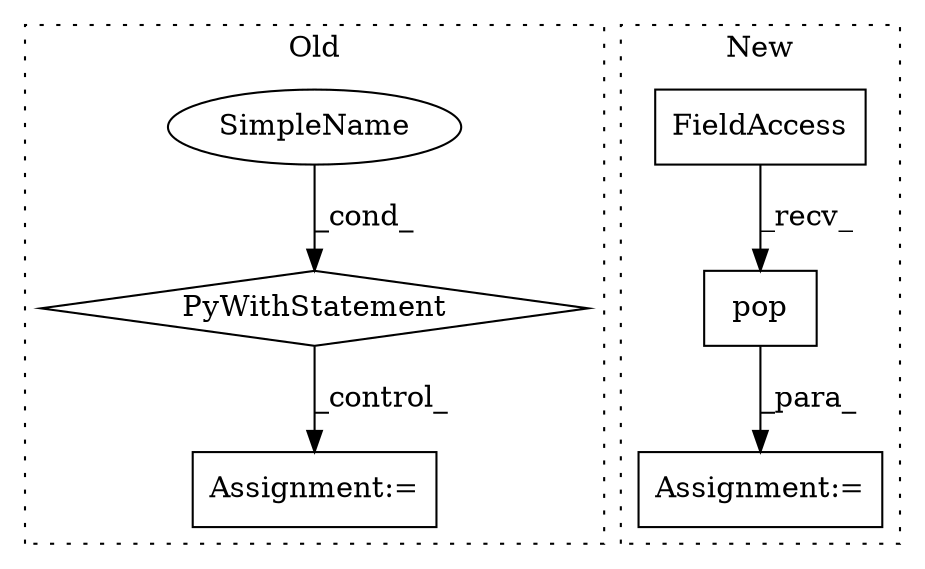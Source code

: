 digraph G {
subgraph cluster0 {
1 [label="PyWithStatement" a="104" s="279,311" l="10,2" shape="diamond"];
5 [label="SimpleName" a="42" s="" l="" shape="ellipse"];
6 [label="Assignment:=" a="7" s="330" l="1" shape="box"];
label = "Old";
style="dotted";
}
subgraph cluster1 {
2 [label="pop" a="32" s="702,714" l="4,1" shape="box"];
3 [label="Assignment:=" a="7" s="691" l="1" shape="box"];
4 [label="FieldAccess" a="22" s="692" l="9" shape="box"];
label = "New";
style="dotted";
}
1 -> 6 [label="_control_"];
2 -> 3 [label="_para_"];
4 -> 2 [label="_recv_"];
5 -> 1 [label="_cond_"];
}